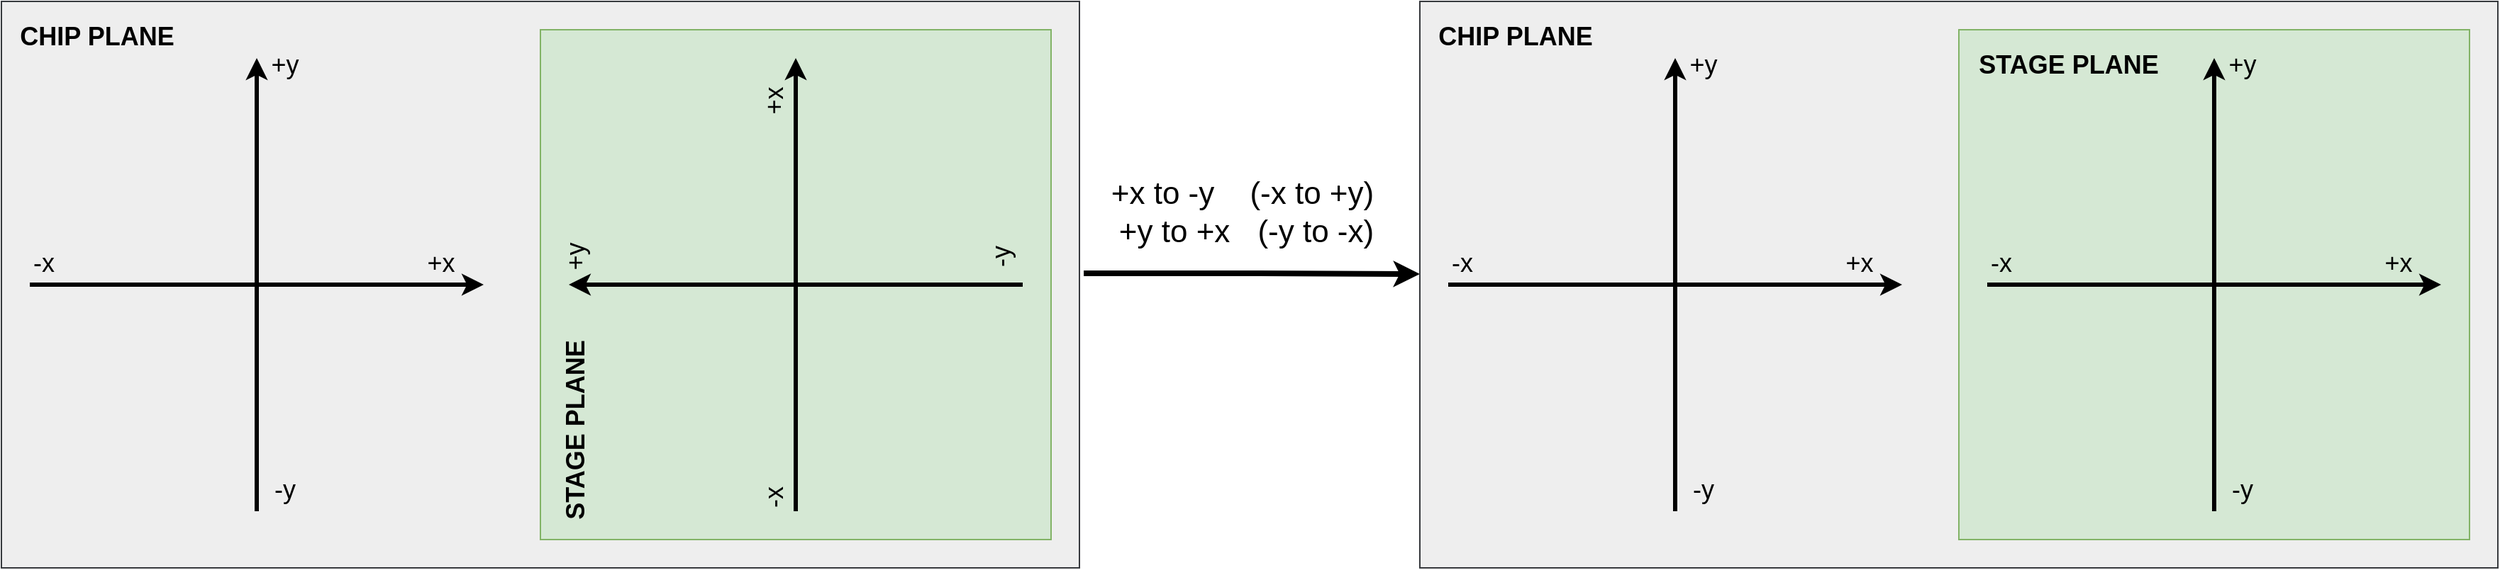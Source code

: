 <mxfile version="20.8.20" type="device"><diagram name="Page-1" id="PhgYGjbkm1f9oQ9e6AUb"><mxGraphModel dx="2538" dy="1556" grid="1" gridSize="10" guides="1" tooltips="1" connect="1" arrows="1" fold="1" page="1" pageScale="1" pageWidth="827" pageHeight="1169" math="0" shadow="0"><root><mxCell id="0"/><mxCell id="1" parent="0"/><mxCell id="zkKIzuOaqO_2jRgR9SJi-46" style="edgeStyle=orthogonalEdgeStyle;rounded=0;orthogonalLoop=1;jettySize=auto;html=1;exitX=1.004;exitY=0.48;exitDx=0;exitDy=0;strokeWidth=4;fontSize=18;entryX=0;entryY=0.75;entryDx=0;entryDy=0;exitPerimeter=0;" edge="1" parent="1" source="zkKIzuOaqO_2jRgR9SJi-2" target="zkKIzuOaqO_2jRgR9SJi-43"><mxGeometry relative="1" as="geometry"><mxPoint x="1070" y="270" as="targetPoint"/></mxGeometry></mxCell><mxCell id="zkKIzuOaqO_2jRgR9SJi-2" value="" style="whiteSpace=wrap;html=1;fillColor=#eeeeee;strokeColor=#36393d;container=0;" vertex="1" parent="1"><mxGeometry x="80" y="70" width="760" height="400" as="geometry"/></mxCell><mxCell id="zkKIzuOaqO_2jRgR9SJi-28" value="" style="group" vertex="1" connectable="0" parent="1"><mxGeometry x="460" y="90" width="360" height="360" as="geometry"/></mxCell><mxCell id="zkKIzuOaqO_2jRgR9SJi-19" value="" style="whiteSpace=wrap;html=1;aspect=fixed;fillColor=#d5e8d4;strokeColor=#82b366;container=0;rotation=-90;" vertex="1" parent="zkKIzuOaqO_2jRgR9SJi-28"><mxGeometry width="360" height="360" as="geometry"/></mxCell><mxCell id="zkKIzuOaqO_2jRgR9SJi-20" value="" style="endArrow=classic;html=1;rounded=0;strokeWidth=3;" edge="1" parent="zkKIzuOaqO_2jRgR9SJi-28"><mxGeometry width="50" height="50" relative="1" as="geometry"><mxPoint x="340" y="180" as="sourcePoint"/><mxPoint x="20" y="180" as="targetPoint"/></mxGeometry></mxCell><mxCell id="zkKIzuOaqO_2jRgR9SJi-21" value="" style="endArrow=classic;html=1;rounded=0;strokeWidth=3;" edge="1" parent="zkKIzuOaqO_2jRgR9SJi-28"><mxGeometry width="50" height="50" relative="1" as="geometry"><mxPoint x="180" y="340" as="sourcePoint"/><mxPoint x="180" y="20" as="targetPoint"/></mxGeometry></mxCell><mxCell id="zkKIzuOaqO_2jRgR9SJi-22" value="&lt;b&gt;&lt;font style=&quot;font-size: 18px;&quot;&gt;STAGE PLANE&amp;nbsp;&lt;/font&gt;&lt;/b&gt;" style="text;html=1;strokeColor=none;fillColor=none;align=center;verticalAlign=middle;whiteSpace=wrap;rounded=0;container=0;rotation=-90;" vertex="1" parent="zkKIzuOaqO_2jRgR9SJi-28"><mxGeometry x="-45" y="265" width="140" height="30" as="geometry"/></mxCell><mxCell id="zkKIzuOaqO_2jRgR9SJi-23" value="+x" style="text;html=1;strokeColor=none;fillColor=none;align=center;verticalAlign=middle;whiteSpace=wrap;rounded=0;fontSize=18;container=0;rotation=-90;" vertex="1" parent="zkKIzuOaqO_2jRgR9SJi-28"><mxGeometry x="135" y="35" width="60" height="30" as="geometry"/></mxCell><mxCell id="zkKIzuOaqO_2jRgR9SJi-24" value="-x" style="text;html=1;strokeColor=none;fillColor=none;align=center;verticalAlign=middle;whiteSpace=wrap;rounded=0;fontSize=18;container=0;rotation=-90;" vertex="1" parent="zkKIzuOaqO_2jRgR9SJi-28"><mxGeometry x="135" y="315" width="60" height="30" as="geometry"/></mxCell><mxCell id="zkKIzuOaqO_2jRgR9SJi-25" value="+y" style="text;html=1;strokeColor=none;fillColor=none;align=center;verticalAlign=middle;whiteSpace=wrap;rounded=0;fontSize=18;container=0;rotation=-90;" vertex="1" parent="zkKIzuOaqO_2jRgR9SJi-28"><mxGeometry x="-5" y="145" width="60" height="30" as="geometry"/></mxCell><mxCell id="zkKIzuOaqO_2jRgR9SJi-26" value="-y" style="text;html=1;strokeColor=none;fillColor=none;align=center;verticalAlign=middle;whiteSpace=wrap;rounded=0;fontSize=18;container=0;rotation=-90;" vertex="1" parent="zkKIzuOaqO_2jRgR9SJi-28"><mxGeometry x="295" y="145" width="60" height="30" as="geometry"/></mxCell><mxCell id="zkKIzuOaqO_2jRgR9SJi-3" value="" style="endArrow=classic;html=1;rounded=0;strokeWidth=3;" edge="1" parent="1"><mxGeometry width="50" height="50" relative="1" as="geometry"><mxPoint x="260" y="430" as="sourcePoint"/><mxPoint x="260" y="110" as="targetPoint"/></mxGeometry></mxCell><mxCell id="zkKIzuOaqO_2jRgR9SJi-4" value="" style="endArrow=classic;html=1;rounded=0;strokeWidth=3;" edge="1" parent="1"><mxGeometry width="50" height="50" relative="1" as="geometry"><mxPoint x="100" y="270" as="sourcePoint"/><mxPoint x="420" y="270" as="targetPoint"/></mxGeometry></mxCell><mxCell id="zkKIzuOaqO_2jRgR9SJi-8" value="&lt;b&gt;&lt;font style=&quot;font-size: 18px;&quot;&gt;CHIP PLANE&amp;nbsp;&lt;/font&gt;&lt;/b&gt;" style="text;html=1;strokeColor=none;fillColor=none;align=center;verticalAlign=middle;whiteSpace=wrap;rounded=0;container=0;" vertex="1" parent="1"><mxGeometry x="90" y="80" width="120" height="30" as="geometry"/></mxCell><mxCell id="zkKIzuOaqO_2jRgR9SJi-10" value="+x" style="text;html=1;strokeColor=none;fillColor=none;align=center;verticalAlign=middle;whiteSpace=wrap;rounded=0;fontSize=18;container=0;" vertex="1" parent="1"><mxGeometry x="360" y="240" width="60" height="30" as="geometry"/></mxCell><mxCell id="zkKIzuOaqO_2jRgR9SJi-11" value="-x" style="text;html=1;strokeColor=none;fillColor=none;align=center;verticalAlign=middle;whiteSpace=wrap;rounded=0;fontSize=18;container=0;" vertex="1" parent="1"><mxGeometry x="80" y="240" width="60" height="30" as="geometry"/></mxCell><mxCell id="zkKIzuOaqO_2jRgR9SJi-12" value="+y" style="text;html=1;strokeColor=none;fillColor=none;align=center;verticalAlign=middle;whiteSpace=wrap;rounded=0;fontSize=18;container=0;" vertex="1" parent="1"><mxGeometry x="250" y="100" width="60" height="30" as="geometry"/></mxCell><mxCell id="zkKIzuOaqO_2jRgR9SJi-13" value="-y" style="text;html=1;strokeColor=none;fillColor=none;align=center;verticalAlign=middle;whiteSpace=wrap;rounded=0;fontSize=18;container=0;" vertex="1" parent="1"><mxGeometry x="250" y="400" width="60" height="30" as="geometry"/></mxCell><mxCell id="zkKIzuOaqO_2jRgR9SJi-29" value="" style="whiteSpace=wrap;html=1;fillColor=#eeeeee;strokeColor=#36393d;container=0;" vertex="1" parent="1"><mxGeometry x="1080" y="70" width="760" height="400" as="geometry"/></mxCell><mxCell id="zkKIzuOaqO_2jRgR9SJi-30" value="" style="group;rotation=90;" vertex="1" connectable="0" parent="1"><mxGeometry x="1460" y="90" width="360" height="360" as="geometry"/></mxCell><mxCell id="zkKIzuOaqO_2jRgR9SJi-31" value="" style="whiteSpace=wrap;html=1;aspect=fixed;fillColor=#d5e8d4;strokeColor=#82b366;container=0;rotation=0;" vertex="1" parent="zkKIzuOaqO_2jRgR9SJi-30"><mxGeometry width="360" height="360" as="geometry"/></mxCell><mxCell id="zkKIzuOaqO_2jRgR9SJi-32" value="" style="endArrow=classic;html=1;rounded=0;strokeWidth=3;" edge="1" parent="zkKIzuOaqO_2jRgR9SJi-30"><mxGeometry width="50" height="50" relative="1" as="geometry"><mxPoint x="180" y="340" as="sourcePoint"/><mxPoint x="180" y="20" as="targetPoint"/></mxGeometry></mxCell><mxCell id="zkKIzuOaqO_2jRgR9SJi-33" value="" style="endArrow=classic;html=1;rounded=0;strokeWidth=3;" edge="1" parent="zkKIzuOaqO_2jRgR9SJi-30"><mxGeometry width="50" height="50" relative="1" as="geometry"><mxPoint x="20" y="180" as="sourcePoint"/><mxPoint x="340" y="180" as="targetPoint"/></mxGeometry></mxCell><mxCell id="zkKIzuOaqO_2jRgR9SJi-34" value="&lt;b&gt;&lt;font style=&quot;font-size: 18px;&quot;&gt;STAGE PLANE&amp;nbsp;&lt;/font&gt;&lt;/b&gt;" style="text;html=1;strokeColor=none;fillColor=none;align=center;verticalAlign=middle;whiteSpace=wrap;rounded=0;container=0;rotation=0;" vertex="1" parent="zkKIzuOaqO_2jRgR9SJi-30"><mxGeometry x="10" y="10" width="140" height="30" as="geometry"/></mxCell><mxCell id="zkKIzuOaqO_2jRgR9SJi-35" value="+x" style="text;html=1;strokeColor=none;fillColor=none;align=center;verticalAlign=middle;whiteSpace=wrap;rounded=0;fontSize=18;container=0;rotation=0;" vertex="1" parent="zkKIzuOaqO_2jRgR9SJi-30"><mxGeometry x="280" y="150" width="60" height="30" as="geometry"/></mxCell><mxCell id="zkKIzuOaqO_2jRgR9SJi-36" value="-x" style="text;html=1;strokeColor=none;fillColor=none;align=center;verticalAlign=middle;whiteSpace=wrap;rounded=0;fontSize=18;container=0;rotation=0;" vertex="1" parent="zkKIzuOaqO_2jRgR9SJi-30"><mxGeometry y="150" width="60" height="30" as="geometry"/></mxCell><mxCell id="zkKIzuOaqO_2jRgR9SJi-37" value="+y" style="text;html=1;strokeColor=none;fillColor=none;align=center;verticalAlign=middle;whiteSpace=wrap;rounded=0;fontSize=18;container=0;rotation=0;" vertex="1" parent="zkKIzuOaqO_2jRgR9SJi-30"><mxGeometry x="170" y="10" width="60" height="30" as="geometry"/></mxCell><mxCell id="zkKIzuOaqO_2jRgR9SJi-38" value="-y" style="text;html=1;strokeColor=none;fillColor=none;align=center;verticalAlign=middle;whiteSpace=wrap;rounded=0;fontSize=18;container=0;rotation=0;" vertex="1" parent="zkKIzuOaqO_2jRgR9SJi-30"><mxGeometry x="170" y="310" width="60" height="30" as="geometry"/></mxCell><mxCell id="zkKIzuOaqO_2jRgR9SJi-39" value="" style="endArrow=classic;html=1;rounded=0;strokeWidth=3;" edge="1" parent="1"><mxGeometry width="50" height="50" relative="1" as="geometry"><mxPoint x="1260" y="430" as="sourcePoint"/><mxPoint x="1260" y="110" as="targetPoint"/></mxGeometry></mxCell><mxCell id="zkKIzuOaqO_2jRgR9SJi-40" value="" style="endArrow=classic;html=1;rounded=0;strokeWidth=3;" edge="1" parent="1"><mxGeometry width="50" height="50" relative="1" as="geometry"><mxPoint x="1100" y="270" as="sourcePoint"/><mxPoint x="1420" y="270" as="targetPoint"/></mxGeometry></mxCell><mxCell id="zkKIzuOaqO_2jRgR9SJi-41" value="&lt;b&gt;&lt;font style=&quot;font-size: 18px;&quot;&gt;CHIP PLANE&amp;nbsp;&lt;/font&gt;&lt;/b&gt;" style="text;html=1;strokeColor=none;fillColor=none;align=center;verticalAlign=middle;whiteSpace=wrap;rounded=0;container=0;" vertex="1" parent="1"><mxGeometry x="1090" y="80" width="120" height="30" as="geometry"/></mxCell><mxCell id="zkKIzuOaqO_2jRgR9SJi-42" value="+x" style="text;html=1;strokeColor=none;fillColor=none;align=center;verticalAlign=middle;whiteSpace=wrap;rounded=0;fontSize=18;container=0;" vertex="1" parent="1"><mxGeometry x="1360" y="240" width="60" height="30" as="geometry"/></mxCell><mxCell id="zkKIzuOaqO_2jRgR9SJi-43" value="-x" style="text;html=1;strokeColor=none;fillColor=none;align=center;verticalAlign=middle;whiteSpace=wrap;rounded=0;fontSize=18;container=0;" vertex="1" parent="1"><mxGeometry x="1080" y="240" width="60" height="30" as="geometry"/></mxCell><mxCell id="zkKIzuOaqO_2jRgR9SJi-44" value="+y" style="text;html=1;strokeColor=none;fillColor=none;align=center;verticalAlign=middle;whiteSpace=wrap;rounded=0;fontSize=18;container=0;" vertex="1" parent="1"><mxGeometry x="1250" y="100" width="60" height="30" as="geometry"/></mxCell><mxCell id="zkKIzuOaqO_2jRgR9SJi-45" value="-y" style="text;html=1;strokeColor=none;fillColor=none;align=center;verticalAlign=middle;whiteSpace=wrap;rounded=0;fontSize=18;container=0;" vertex="1" parent="1"><mxGeometry x="1250" y="400" width="60" height="30" as="geometry"/></mxCell><mxCell id="zkKIzuOaqO_2jRgR9SJi-47" value="&lt;font style=&quot;font-size: 22px;&quot;&gt;&lt;br&gt;&lt;/font&gt;&lt;div style=&quot;text-align: right; font-size: 22px;&quot;&gt;&lt;font style=&quot;font-size: 22px;&quot;&gt;+x to -y &lt;span style=&quot;white-space: pre;&quot;&gt;&#9;&lt;/span&gt;(-x to +y)&lt;/font&gt;&lt;/div&gt;&lt;div style=&quot;text-align: right; font-size: 22px;&quot;&gt;&lt;font style=&quot;font-size: 22px;&quot;&gt;&lt;span style=&quot;text-align: center;&quot;&gt;+y to +x&lt;/span&gt;&lt;span style=&quot;text-align: center; white-space: pre;&quot;&gt;&#9;&lt;/span&gt;&lt;span style=&quot;text-align: center;&quot;&gt;(-y to -x)&lt;/span&gt;&lt;/font&gt;&lt;/div&gt;" style="text;html=1;strokeColor=none;fillColor=none;align=center;verticalAlign=top;whiteSpace=wrap;rounded=0;fontSize=18;" vertex="1" parent="1"><mxGeometry x="840" y="160" width="230" height="90" as="geometry"/></mxCell></root></mxGraphModel></diagram></mxfile>